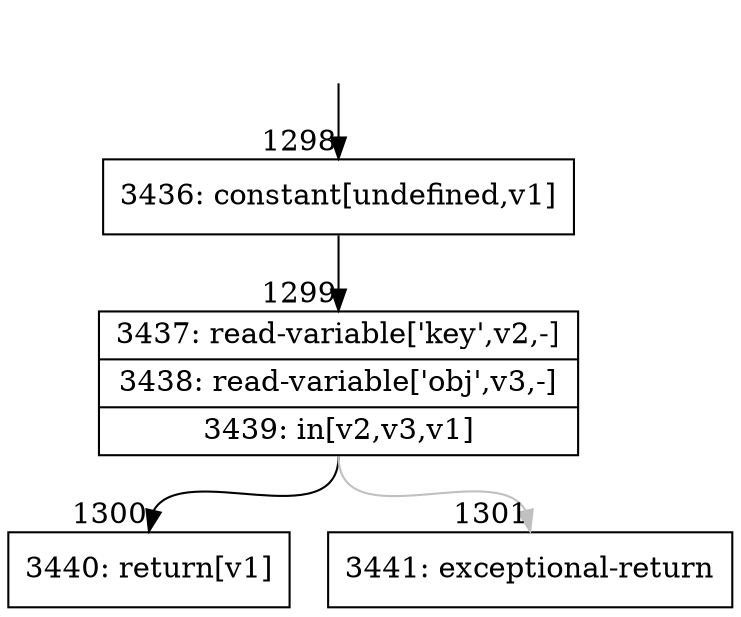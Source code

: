 digraph {
rankdir="TD"
BB_entry111[shape=none,label=""];
BB_entry111 -> BB1298 [tailport=s, headport=n, headlabel="    1298"]
BB1298 [shape=record label="{3436: constant[undefined,v1]}" ] 
BB1298 -> BB1299 [tailport=s, headport=n, headlabel="      1299"]
BB1299 [shape=record label="{3437: read-variable['key',v2,-]|3438: read-variable['obj',v3,-]|3439: in[v2,v3,v1]}" ] 
BB1299 -> BB1300 [tailport=s, headport=n, headlabel="      1300"]
BB1299 -> BB1301 [tailport=s, headport=n, color=gray, headlabel="      1301"]
BB1300 [shape=record label="{3440: return[v1]}" ] 
BB1301 [shape=record label="{3441: exceptional-return}" ] 
//#$~ 1031
}
